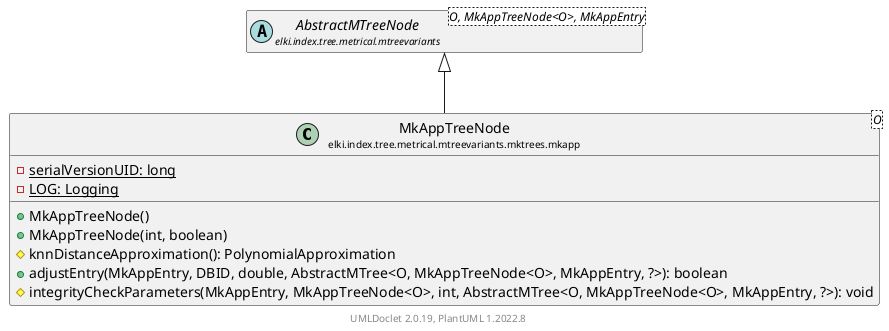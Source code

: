 @startuml
    remove .*\.(Instance|Par|Parameterizer|Factory)$
    set namespaceSeparator none
    hide empty fields
    hide empty methods

    class "<size:14>MkAppTreeNode\n<size:10>elki.index.tree.metrical.mtreevariants.mktrees.mkapp" as elki.index.tree.metrical.mtreevariants.mktrees.mkapp.MkAppTreeNode<O> [[MkAppTreeNode.html]] {
        {static} -serialVersionUID: long
        {static} -LOG: Logging
        +MkAppTreeNode()
        +MkAppTreeNode(int, boolean)
        #knnDistanceApproximation(): PolynomialApproximation
        +adjustEntry(MkAppEntry, DBID, double, AbstractMTree<O, MkAppTreeNode<O>, MkAppEntry, ?>): boolean
        #integrityCheckParameters(MkAppEntry, MkAppTreeNode<O>, int, AbstractMTree<O, MkAppTreeNode<O>, MkAppEntry, ?>): void
    }

    abstract class "<size:14>AbstractMTreeNode\n<size:10>elki.index.tree.metrical.mtreevariants" as elki.index.tree.metrical.mtreevariants.AbstractMTreeNode<O, MkAppTreeNode<O>, MkAppEntry> [[../../AbstractMTreeNode.html]]

    elki.index.tree.metrical.mtreevariants.AbstractMTreeNode <|-- elki.index.tree.metrical.mtreevariants.mktrees.mkapp.MkAppTreeNode

    center footer UMLDoclet 2.0.19, PlantUML 1.2022.8
@enduml

